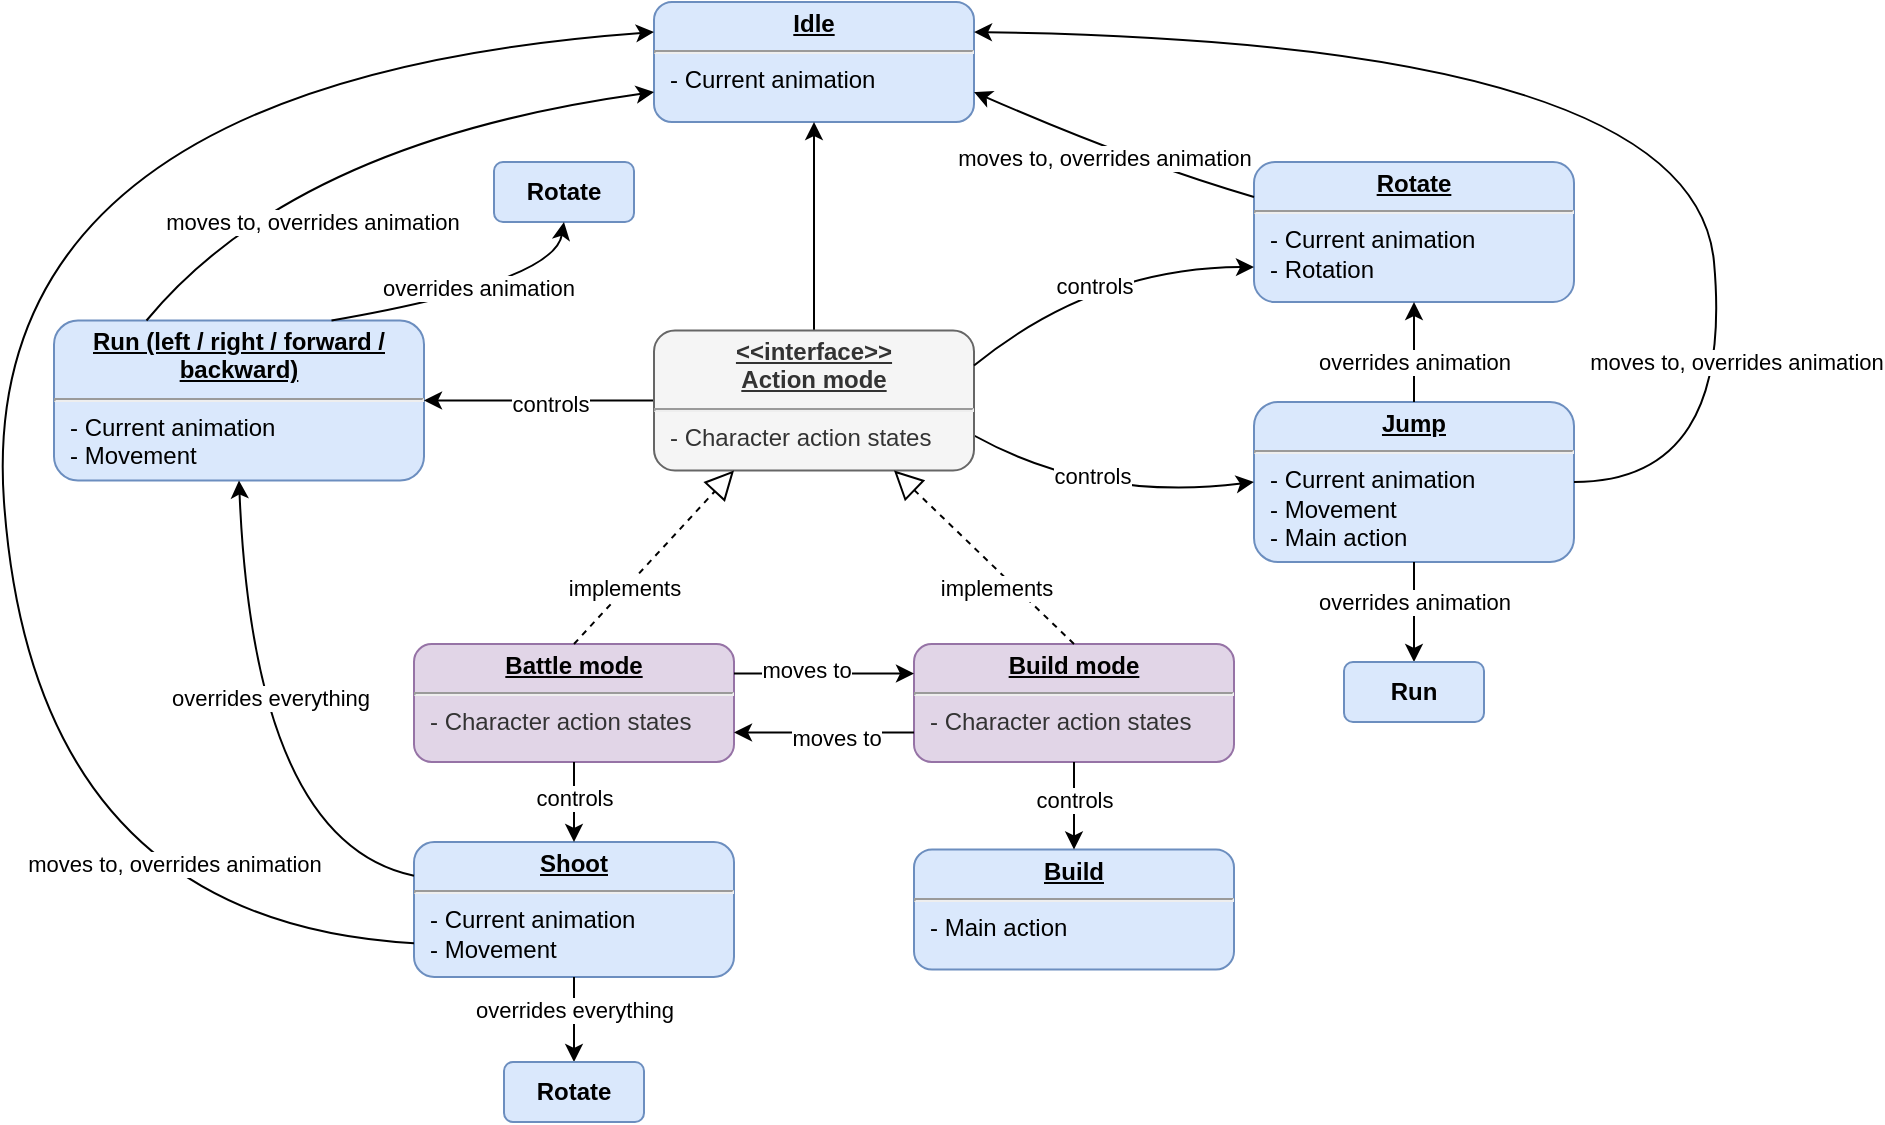 <mxfile version="21.2.8" type="device">
  <diagram name="Page-1" id="5MRyM1B4O86g6Z81Auo5">
    <mxGraphModel dx="1900" dy="629" grid="1" gridSize="10" guides="1" tooltips="1" connect="1" arrows="1" fold="1" page="1" pageScale="1" pageWidth="850" pageHeight="1100" math="0" shadow="0">
      <root>
        <mxCell id="0" />
        <mxCell id="1" parent="0" />
        <mxCell id="eRERa5Lsyu-r3MJ0AZSr-32" value="&lt;p style=&quot;margin:0px;margin-top:4px;text-align:center;text-decoration:underline;&quot;&gt;&lt;b&gt;Idle&lt;/b&gt;&lt;/p&gt;&lt;hr&gt;&lt;p style=&quot;margin:0px;margin-left:8px;&quot;&gt;- Current animation&lt;/p&gt;" style="verticalAlign=top;align=left;overflow=fill;fontSize=12;fontFamily=Helvetica;html=1;whiteSpace=wrap;fillColor=#dae8fc;strokeColor=#6c8ebf;rounded=1;" parent="1" vertex="1">
          <mxGeometry x="-50" y="270" width="160" height="60" as="geometry" />
        </mxCell>
        <mxCell id="eRERa5Lsyu-r3MJ0AZSr-34" value="&lt;p style=&quot;margin:0px;margin-top:4px;text-align:center;text-decoration:underline;&quot;&gt;&lt;b&gt;Battle mode&lt;/b&gt;&lt;/p&gt;&lt;hr&gt;&lt;p style=&quot;border-color: var(--border-color); color: rgb(51, 51, 51); margin: 0px 0px 0px 8px;&quot;&gt;- Character action states&lt;/p&gt;" style="verticalAlign=top;align=left;overflow=fill;fontSize=12;fontFamily=Helvetica;html=1;whiteSpace=wrap;fillColor=#e1d5e7;strokeColor=#9673a6;rounded=1;" parent="1" vertex="1">
          <mxGeometry x="-170" y="591" width="160" height="59" as="geometry" />
        </mxCell>
        <mxCell id="eRERa5Lsyu-r3MJ0AZSr-35" value="&lt;p style=&quot;margin:0px;margin-top:4px;text-align:center;text-decoration:underline;&quot;&gt;&lt;b&gt;Build mode&lt;/b&gt;&lt;/p&gt;&lt;hr&gt;&lt;p style=&quot;border-color: var(--border-color); color: rgb(51, 51, 51); margin: 0px 0px 0px 8px;&quot;&gt;- Character action states&lt;br&gt;&lt;/p&gt;" style="verticalAlign=top;align=left;overflow=fill;fontSize=12;fontFamily=Helvetica;html=1;whiteSpace=wrap;fillColor=#e1d5e7;strokeColor=#9673a6;rounded=1;" parent="1" vertex="1">
          <mxGeometry x="80" y="591" width="160" height="59" as="geometry" />
        </mxCell>
        <mxCell id="eRERa5Lsyu-r3MJ0AZSr-36" value="&lt;p style=&quot;margin:0px;margin-top:4px;text-align:center;text-decoration:underline;&quot;&gt;&lt;b&gt;Shoot&lt;/b&gt;&lt;/p&gt;&lt;hr&gt;&lt;p style=&quot;margin:0px;margin-left:8px;&quot;&gt;- Current animation&lt;/p&gt;&lt;p style=&quot;margin:0px;margin-left:8px;&quot;&gt;- Movement&lt;/p&gt;" style="verticalAlign=top;align=left;overflow=fill;fontSize=12;fontFamily=Helvetica;html=1;whiteSpace=wrap;fillColor=#dae8fc;strokeColor=#6c8ebf;rounded=1;" parent="1" vertex="1">
          <mxGeometry x="-170" y="690" width="160" height="67.5" as="geometry" />
        </mxCell>
        <mxCell id="eRERa5Lsyu-r3MJ0AZSr-37" value="" style="endArrow=classic;html=1;curved=1;exitX=1;exitY=0.25;exitDx=0;exitDy=0;entryX=0;entryY=0.25;entryDx=0;entryDy=0;" parent="1" source="eRERa5Lsyu-r3MJ0AZSr-34" target="eRERa5Lsyu-r3MJ0AZSr-35" edge="1">
          <mxGeometry width="50" height="50" relative="1" as="geometry">
            <mxPoint x="513" y="719" as="sourcePoint" />
            <mxPoint x="468" y="719" as="targetPoint" />
            <Array as="points" />
          </mxGeometry>
        </mxCell>
        <mxCell id="6G9NcQz7HSlMD-h52d53-18" value="moves to" style="edgeLabel;html=1;align=center;verticalAlign=middle;resizable=0;points=[];" vertex="1" connectable="0" parent="eRERa5Lsyu-r3MJ0AZSr-37">
          <mxGeometry x="-0.508" y="2" relative="1" as="geometry">
            <mxPoint x="14" as="offset" />
          </mxGeometry>
        </mxCell>
        <mxCell id="eRERa5Lsyu-r3MJ0AZSr-38" value="" style="endArrow=classic;html=1;curved=1;exitX=0;exitY=0.75;exitDx=0;exitDy=0;entryX=1;entryY=0.75;entryDx=0;entryDy=0;" parent="1" source="eRERa5Lsyu-r3MJ0AZSr-35" target="eRERa5Lsyu-r3MJ0AZSr-34" edge="1">
          <mxGeometry width="50" height="50" relative="1" as="geometry">
            <mxPoint x="10" y="618" as="sourcePoint" />
            <mxPoint x="75" y="618" as="targetPoint" />
            <Array as="points" />
          </mxGeometry>
        </mxCell>
        <mxCell id="6G9NcQz7HSlMD-h52d53-19" value="moves to" style="edgeLabel;html=1;align=center;verticalAlign=middle;resizable=0;points=[];" vertex="1" connectable="0" parent="eRERa5Lsyu-r3MJ0AZSr-38">
          <mxGeometry x="0.415" y="2" relative="1" as="geometry">
            <mxPoint x="24" as="offset" />
          </mxGeometry>
        </mxCell>
        <mxCell id="eRERa5Lsyu-r3MJ0AZSr-39" value="&lt;p style=&quot;margin:0px;margin-top:4px;text-align:center;text-decoration:underline;&quot;&gt;&lt;b&gt;Run (left / right / forward / backward)&lt;/b&gt;&lt;/p&gt;&lt;hr&gt;&lt;p style=&quot;margin:0px;margin-left:8px;&quot;&gt;- Current animation&lt;/p&gt;&lt;p style=&quot;margin:0px;margin-left:8px;&quot;&gt;- Movement&lt;/p&gt;" style="verticalAlign=top;align=left;overflow=fill;fontSize=12;fontFamily=Helvetica;html=1;whiteSpace=wrap;fillColor=#dae8fc;strokeColor=#6c8ebf;rounded=1;" parent="1" vertex="1">
          <mxGeometry x="-350" y="429.25" width="185" height="80" as="geometry" />
        </mxCell>
        <mxCell id="eRERa5Lsyu-r3MJ0AZSr-40" value="" style="endArrow=classic;html=1;curved=1;exitX=0;exitY=0.5;exitDx=0;exitDy=0;entryX=1;entryY=0.5;entryDx=0;entryDy=0;" parent="1" source="eRERa5Lsyu-r3MJ0AZSr-46" target="eRERa5Lsyu-r3MJ0AZSr-39" edge="1">
          <mxGeometry width="50" height="50" relative="1" as="geometry">
            <mxPoint x="160" y="652" as="sourcePoint" />
            <mxPoint x="95" y="652" as="targetPoint" />
            <Array as="points" />
          </mxGeometry>
        </mxCell>
        <mxCell id="6G9NcQz7HSlMD-h52d53-17" value="controls" style="edgeLabel;html=1;align=center;verticalAlign=middle;resizable=0;points=[];" vertex="1" connectable="0" parent="eRERa5Lsyu-r3MJ0AZSr-40">
          <mxGeometry x="0.354" y="2" relative="1" as="geometry">
            <mxPoint x="26" y="-1" as="offset" />
          </mxGeometry>
        </mxCell>
        <mxCell id="eRERa5Lsyu-r3MJ0AZSr-41" value="" style="endArrow=classic;html=1;curved=1;exitX=0.5;exitY=1;exitDx=0;exitDy=0;entryX=0.5;entryY=0;entryDx=0;entryDy=0;" parent="1" source="eRERa5Lsyu-r3MJ0AZSr-34" target="eRERa5Lsyu-r3MJ0AZSr-36" edge="1">
          <mxGeometry width="50" height="50" relative="1" as="geometry">
            <mxPoint x="240" y="669" as="sourcePoint" />
            <mxPoint x="240" y="731" as="targetPoint" />
            <Array as="points" />
          </mxGeometry>
        </mxCell>
        <mxCell id="6G9NcQz7HSlMD-h52d53-20" value="controls" style="edgeLabel;html=1;align=center;verticalAlign=middle;resizable=0;points=[];" vertex="1" connectable="0" parent="eRERa5Lsyu-r3MJ0AZSr-41">
          <mxGeometry x="-0.464" y="1" relative="1" as="geometry">
            <mxPoint x="-1" y="7" as="offset" />
          </mxGeometry>
        </mxCell>
        <mxCell id="eRERa5Lsyu-r3MJ0AZSr-42" value="" style="endArrow=classic;html=1;curved=1;exitX=0.5;exitY=0;exitDx=0;exitDy=0;entryX=0.5;entryY=1;entryDx=0;entryDy=0;" parent="1" source="eRERa5Lsyu-r3MJ0AZSr-46" target="eRERa5Lsyu-r3MJ0AZSr-32" edge="1">
          <mxGeometry width="50" height="50" relative="1" as="geometry">
            <mxPoint x="240" y="669" as="sourcePoint" />
            <mxPoint x="240" y="731" as="targetPoint" />
            <Array as="points" />
          </mxGeometry>
        </mxCell>
        <mxCell id="eRERa5Lsyu-r3MJ0AZSr-43" value="&lt;p style=&quot;margin:0px;margin-top:4px;text-align:center;text-decoration:underline;&quot;&gt;&lt;b&gt;Jump&lt;/b&gt;&lt;/p&gt;&lt;hr&gt;&lt;p style=&quot;margin:0px;margin-left:8px;&quot;&gt;- Current animation&lt;/p&gt;&lt;p style=&quot;margin:0px;margin-left:8px;&quot;&gt;- Movement&lt;/p&gt;&lt;p style=&quot;margin:0px;margin-left:8px;&quot;&gt;- Main action&lt;/p&gt;" style="verticalAlign=top;align=left;overflow=fill;fontSize=12;fontFamily=Helvetica;html=1;whiteSpace=wrap;fillColor=#dae8fc;strokeColor=#6c8ebf;rounded=1;" parent="1" vertex="1">
          <mxGeometry x="250" y="470" width="160" height="80" as="geometry" />
        </mxCell>
        <mxCell id="eRERa5Lsyu-r3MJ0AZSr-44" value="" style="endArrow=classic;html=1;curved=1;exitX=1;exitY=0.75;exitDx=0;exitDy=0;entryX=0;entryY=0.5;entryDx=0;entryDy=0;" parent="1" source="eRERa5Lsyu-r3MJ0AZSr-46" target="eRERa5Lsyu-r3MJ0AZSr-43" edge="1">
          <mxGeometry width="50" height="50" relative="1" as="geometry">
            <mxPoint x="200" y="669" as="sourcePoint" />
            <mxPoint x="99" y="741" as="targetPoint" />
            <Array as="points">
              <mxPoint x="170" y="520" />
            </Array>
          </mxGeometry>
        </mxCell>
        <mxCell id="6G9NcQz7HSlMD-h52d53-16" value="controls" style="edgeLabel;html=1;align=center;verticalAlign=middle;resizable=0;points=[];" vertex="1" connectable="0" parent="eRERa5Lsyu-r3MJ0AZSr-44">
          <mxGeometry x="-0.306" y="5" relative="1" as="geometry">
            <mxPoint x="11" y="-1" as="offset" />
          </mxGeometry>
        </mxCell>
        <mxCell id="eRERa5Lsyu-r3MJ0AZSr-46" value="&lt;p style=&quot;margin:0px;margin-top:4px;text-align:center;text-decoration:underline;&quot;&gt;&lt;b&gt;&amp;lt;&amp;lt;interface&amp;gt;&amp;gt;&lt;br&gt;Action mode&lt;/b&gt;&lt;/p&gt;&lt;hr&gt;&lt;p style=&quot;margin:0px;margin-left:8px;&quot;&gt;- Character action states&lt;/p&gt;" style="verticalAlign=top;align=left;overflow=fill;fontSize=12;fontFamily=Helvetica;html=1;whiteSpace=wrap;fillColor=#f5f5f5;strokeColor=#666666;rounded=1;fontColor=#333333;" parent="1" vertex="1">
          <mxGeometry x="-50" y="434.25" width="160" height="70" as="geometry" />
        </mxCell>
        <mxCell id="eRERa5Lsyu-r3MJ0AZSr-49" value="" style="endArrow=block;dashed=1;endFill=0;endSize=12;html=1;rounded=0;entryX=0.25;entryY=1;entryDx=0;entryDy=0;exitX=0.5;exitY=0;exitDx=0;exitDy=0;" parent="1" source="eRERa5Lsyu-r3MJ0AZSr-34" target="eRERa5Lsyu-r3MJ0AZSr-46" edge="1">
          <mxGeometry width="160" relative="1" as="geometry">
            <mxPoint x="20" y="611" as="sourcePoint" />
            <mxPoint x="180" y="611" as="targetPoint" />
          </mxGeometry>
        </mxCell>
        <mxCell id="6G9NcQz7HSlMD-h52d53-22" value="implements" style="edgeLabel;html=1;align=center;verticalAlign=middle;resizable=0;points=[];" vertex="1" connectable="0" parent="eRERa5Lsyu-r3MJ0AZSr-49">
          <mxGeometry x="-0.365" y="1" relative="1" as="geometry">
            <mxPoint as="offset" />
          </mxGeometry>
        </mxCell>
        <mxCell id="eRERa5Lsyu-r3MJ0AZSr-50" value="" style="endArrow=block;dashed=1;endFill=0;endSize=12;html=1;rounded=0;entryX=0.75;entryY=1;entryDx=0;entryDy=0;exitX=0.5;exitY=0;exitDx=0;exitDy=0;" parent="1" source="eRERa5Lsyu-r3MJ0AZSr-35" target="eRERa5Lsyu-r3MJ0AZSr-46" edge="1">
          <mxGeometry width="160" relative="1" as="geometry">
            <mxPoint x="-70" y="601" as="sourcePoint" />
            <mxPoint y="539" as="targetPoint" />
          </mxGeometry>
        </mxCell>
        <mxCell id="6G9NcQz7HSlMD-h52d53-21" value="implements" style="edgeLabel;html=1;align=center;verticalAlign=middle;resizable=0;points=[];" vertex="1" connectable="0" parent="eRERa5Lsyu-r3MJ0AZSr-50">
          <mxGeometry x="-0.348" relative="1" as="geometry">
            <mxPoint x="-10" as="offset" />
          </mxGeometry>
        </mxCell>
        <mxCell id="6G9NcQz7HSlMD-h52d53-1" value="" style="endArrow=classic;html=1;curved=1;exitX=0.25;exitY=0;exitDx=0;exitDy=0;entryX=0;entryY=0.75;entryDx=0;entryDy=0;" edge="1" parent="1" source="eRERa5Lsyu-r3MJ0AZSr-39" target="eRERa5Lsyu-r3MJ0AZSr-32">
          <mxGeometry width="50" height="50" relative="1" as="geometry">
            <mxPoint x="40" y="451" as="sourcePoint" />
            <mxPoint x="40" y="401" as="targetPoint" />
            <Array as="points">
              <mxPoint x="-230" y="340" />
            </Array>
          </mxGeometry>
        </mxCell>
        <mxCell id="6G9NcQz7HSlMD-h52d53-14" value="moves to, overrides animation" style="edgeLabel;html=1;align=center;verticalAlign=middle;resizable=0;points=[];" vertex="1" connectable="0" parent="6G9NcQz7HSlMD-h52d53-1">
          <mxGeometry x="0.06" y="-6" relative="1" as="geometry">
            <mxPoint x="-33" y="40" as="offset" />
          </mxGeometry>
        </mxCell>
        <mxCell id="6G9NcQz7HSlMD-h52d53-2" value="&lt;p style=&quot;margin:0px;margin-top:4px;text-align:center;text-decoration:underline;&quot;&gt;&lt;b&gt;Rotate&lt;/b&gt;&lt;/p&gt;&lt;hr&gt;&lt;p style=&quot;margin:0px;margin-left:8px;&quot;&gt;- Current animation&lt;/p&gt;&lt;p style=&quot;margin:0px;margin-left:8px;&quot;&gt;- Rotation&lt;/p&gt;" style="verticalAlign=top;align=left;overflow=fill;fontSize=12;fontFamily=Helvetica;html=1;whiteSpace=wrap;fillColor=#dae8fc;strokeColor=#6c8ebf;rounded=1;" vertex="1" parent="1">
          <mxGeometry x="250" y="350" width="160" height="70" as="geometry" />
        </mxCell>
        <mxCell id="6G9NcQz7HSlMD-h52d53-3" value="" style="endArrow=classic;html=1;curved=1;exitX=1;exitY=0.25;exitDx=0;exitDy=0;entryX=0;entryY=0.75;entryDx=0;entryDy=0;" edge="1" parent="1" source="eRERa5Lsyu-r3MJ0AZSr-46" target="6G9NcQz7HSlMD-h52d53-2">
          <mxGeometry width="50" height="50" relative="1" as="geometry">
            <mxPoint x="120" y="495" as="sourcePoint" />
            <mxPoint x="250" y="550" as="targetPoint" />
            <Array as="points">
              <mxPoint x="170" y="403" />
            </Array>
          </mxGeometry>
        </mxCell>
        <mxCell id="6G9NcQz7HSlMD-h52d53-15" value="controls" style="edgeLabel;html=1;align=center;verticalAlign=middle;resizable=0;points=[];" vertex="1" connectable="0" parent="6G9NcQz7HSlMD-h52d53-3">
          <mxGeometry x="-0.012" y="-9" relative="1" as="geometry">
            <mxPoint as="offset" />
          </mxGeometry>
        </mxCell>
        <mxCell id="6G9NcQz7HSlMD-h52d53-4" value="" style="endArrow=classic;html=1;curved=1;exitX=0;exitY=0.75;exitDx=0;exitDy=0;entryX=0;entryY=0.25;entryDx=0;entryDy=0;" edge="1" parent="1" source="eRERa5Lsyu-r3MJ0AZSr-36" target="eRERa5Lsyu-r3MJ0AZSr-32">
          <mxGeometry width="50" height="50" relative="1" as="geometry">
            <mxPoint x="-197" y="439" as="sourcePoint" />
            <mxPoint x="-40" y="350" as="targetPoint" />
            <Array as="points">
              <mxPoint x="-360" y="730" />
              <mxPoint x="-390" y="310" />
            </Array>
          </mxGeometry>
        </mxCell>
        <mxCell id="6G9NcQz7HSlMD-h52d53-11" value="moves to, overrides animation" style="edgeLabel;html=1;align=center;verticalAlign=middle;resizable=0;points=[];" vertex="1" connectable="0" parent="6G9NcQz7HSlMD-h52d53-4">
          <mxGeometry x="-0.188" relative="1" as="geometry">
            <mxPoint x="84" y="166" as="offset" />
          </mxGeometry>
        </mxCell>
        <mxCell id="6G9NcQz7HSlMD-h52d53-5" value="" style="endArrow=classic;html=1;curved=1;entryX=1;entryY=0.75;entryDx=0;entryDy=0;exitX=0;exitY=0.25;exitDx=0;exitDy=0;" edge="1" parent="1" source="6G9NcQz7HSlMD-h52d53-2" target="eRERa5Lsyu-r3MJ0AZSr-32">
          <mxGeometry width="50" height="50" relative="1" as="geometry">
            <mxPoint x="220" y="370" as="sourcePoint" />
            <mxPoint x="260" y="400" as="targetPoint" />
            <Array as="points">
              <mxPoint x="190" y="350" />
            </Array>
          </mxGeometry>
        </mxCell>
        <mxCell id="6G9NcQz7HSlMD-h52d53-13" value="moves to, overrides animation" style="edgeLabel;html=1;align=center;verticalAlign=middle;resizable=0;points=[];" vertex="1" connectable="0" parent="6G9NcQz7HSlMD-h52d53-5">
          <mxGeometry x="0.034" y="4" relative="1" as="geometry">
            <mxPoint as="offset" />
          </mxGeometry>
        </mxCell>
        <mxCell id="6G9NcQz7HSlMD-h52d53-6" value="" style="endArrow=classic;html=1;curved=1;exitX=1;exitY=0.5;exitDx=0;exitDy=0;entryX=1;entryY=0.25;entryDx=0;entryDy=0;" edge="1" parent="1" source="eRERa5Lsyu-r3MJ0AZSr-43" target="eRERa5Lsyu-r3MJ0AZSr-32">
          <mxGeometry width="50" height="50" relative="1" as="geometry">
            <mxPoint x="120" y="509" as="sourcePoint" />
            <mxPoint x="180" y="280" as="targetPoint" />
            <Array as="points">
              <mxPoint x="490" y="510" />
              <mxPoint x="470" y="290" />
            </Array>
          </mxGeometry>
        </mxCell>
        <mxCell id="6G9NcQz7HSlMD-h52d53-12" value="moves to, overrides animation" style="edgeLabel;html=1;align=center;verticalAlign=middle;resizable=0;points=[];" vertex="1" connectable="0" parent="6G9NcQz7HSlMD-h52d53-6">
          <mxGeometry x="-0.371" y="1" relative="1" as="geometry">
            <mxPoint x="13" y="67" as="offset" />
          </mxGeometry>
        </mxCell>
        <mxCell id="6G9NcQz7HSlMD-h52d53-7" value="" style="endArrow=classic;html=1;curved=1;exitX=0;exitY=0.25;exitDx=0;exitDy=0;entryX=0.5;entryY=1;entryDx=0;entryDy=0;" edge="1" parent="1" source="eRERa5Lsyu-r3MJ0AZSr-36" target="eRERa5Lsyu-r3MJ0AZSr-39">
          <mxGeometry width="50" height="50" relative="1" as="geometry">
            <mxPoint x="-197" y="439" as="sourcePoint" />
            <mxPoint x="-40" y="365" as="targetPoint" />
            <Array as="points">
              <mxPoint x="-250" y="690" />
            </Array>
          </mxGeometry>
        </mxCell>
        <mxCell id="6G9NcQz7HSlMD-h52d53-8" value="overrides everything" style="edgeLabel;html=1;align=center;verticalAlign=middle;resizable=0;points=[];" vertex="1" connectable="0" parent="6G9NcQz7HSlMD-h52d53-7">
          <mxGeometry x="0.127" y="-17" relative="1" as="geometry">
            <mxPoint x="-6" y="-5" as="offset" />
          </mxGeometry>
        </mxCell>
        <mxCell id="6G9NcQz7HSlMD-h52d53-9" value="" style="endArrow=classic;html=1;curved=1;exitX=0.5;exitY=0;exitDx=0;exitDy=0;entryX=0.5;entryY=1;entryDx=0;entryDy=0;" edge="1" parent="1" source="eRERa5Lsyu-r3MJ0AZSr-43" target="6G9NcQz7HSlMD-h52d53-2">
          <mxGeometry width="50" height="50" relative="1" as="geometry">
            <mxPoint x="-150" y="767" as="sourcePoint" />
            <mxPoint x="-197" y="519" as="targetPoint" />
            <Array as="points" />
          </mxGeometry>
        </mxCell>
        <mxCell id="6G9NcQz7HSlMD-h52d53-10" value="overrides animation" style="edgeLabel;html=1;align=center;verticalAlign=middle;resizable=0;points=[];" vertex="1" connectable="0" parent="6G9NcQz7HSlMD-h52d53-9">
          <mxGeometry x="0.127" y="-17" relative="1" as="geometry">
            <mxPoint x="-17" y="8" as="offset" />
          </mxGeometry>
        </mxCell>
        <mxCell id="6G9NcQz7HSlMD-h52d53-26" value="&lt;b&gt;Rotate&lt;/b&gt;" style="rounded=1;whiteSpace=wrap;html=1;fillColor=#dae8fc;strokeColor=#6c8ebf;" vertex="1" parent="1">
          <mxGeometry x="-130" y="350" width="70" height="30" as="geometry" />
        </mxCell>
        <mxCell id="6G9NcQz7HSlMD-h52d53-27" value="" style="endArrow=classic;html=1;curved=1;exitX=0.75;exitY=0;exitDx=0;exitDy=0;entryX=0.5;entryY=1;entryDx=0;entryDy=0;" edge="1" parent="1" source="eRERa5Lsyu-r3MJ0AZSr-39" target="6G9NcQz7HSlMD-h52d53-26">
          <mxGeometry width="50" height="50" relative="1" as="geometry">
            <mxPoint x="340" y="480" as="sourcePoint" />
            <mxPoint x="340" y="430" as="targetPoint" />
            <Array as="points">
              <mxPoint x="-100" y="410" />
            </Array>
          </mxGeometry>
        </mxCell>
        <mxCell id="6G9NcQz7HSlMD-h52d53-28" value="overrides animation" style="edgeLabel;html=1;align=center;verticalAlign=middle;resizable=0;points=[];" vertex="1" connectable="0" parent="6G9NcQz7HSlMD-h52d53-27">
          <mxGeometry x="0.127" y="-17" relative="1" as="geometry">
            <mxPoint x="-10" y="-19" as="offset" />
          </mxGeometry>
        </mxCell>
        <mxCell id="6G9NcQz7HSlMD-h52d53-29" value="" style="endArrow=classic;html=1;curved=1;exitX=0.5;exitY=1;exitDx=0;exitDy=0;entryX=0.5;entryY=0;entryDx=0;entryDy=0;" edge="1" target="6G9NcQz7HSlMD-h52d53-31" parent="1" source="eRERa5Lsyu-r3MJ0AZSr-43">
          <mxGeometry width="50" height="50" relative="1" as="geometry">
            <mxPoint x="480" y="709" as="sourcePoint" />
            <mxPoint x="981" y="710" as="targetPoint" />
            <Array as="points" />
          </mxGeometry>
        </mxCell>
        <mxCell id="6G9NcQz7HSlMD-h52d53-30" value="overrides animation" style="edgeLabel;html=1;align=center;verticalAlign=middle;resizable=0;points=[];" vertex="1" connectable="0" parent="6G9NcQz7HSlMD-h52d53-29">
          <mxGeometry x="0.127" y="-17" relative="1" as="geometry">
            <mxPoint x="17" y="-8" as="offset" />
          </mxGeometry>
        </mxCell>
        <mxCell id="6G9NcQz7HSlMD-h52d53-31" value="&lt;b&gt;Run&lt;/b&gt;" style="rounded=1;whiteSpace=wrap;html=1;fillColor=#dae8fc;strokeColor=#6c8ebf;" vertex="1" parent="1">
          <mxGeometry x="295" y="600" width="70" height="30" as="geometry" />
        </mxCell>
        <mxCell id="6G9NcQz7HSlMD-h52d53-32" value="" style="endArrow=classic;html=1;curved=1;exitX=0.5;exitY=1;exitDx=0;exitDy=0;entryX=0.5;entryY=0;entryDx=0;entryDy=0;" edge="1" target="6G9NcQz7HSlMD-h52d53-34" parent="1" source="eRERa5Lsyu-r3MJ0AZSr-36">
          <mxGeometry width="50" height="50" relative="1" as="geometry">
            <mxPoint x="105" y="757.5" as="sourcePoint" />
            <mxPoint x="756" y="917.5" as="targetPoint" />
            <Array as="points" />
          </mxGeometry>
        </mxCell>
        <mxCell id="6G9NcQz7HSlMD-h52d53-33" value="overrides everything" style="edgeLabel;html=1;align=center;verticalAlign=middle;resizable=0;points=[];" vertex="1" connectable="0" parent="6G9NcQz7HSlMD-h52d53-32">
          <mxGeometry x="0.127" y="-17" relative="1" as="geometry">
            <mxPoint x="17" y="-8" as="offset" />
          </mxGeometry>
        </mxCell>
        <mxCell id="6G9NcQz7HSlMD-h52d53-34" value="&lt;b&gt;Rotate&lt;/b&gt;" style="rounded=1;whiteSpace=wrap;html=1;fillColor=#dae8fc;strokeColor=#6c8ebf;" vertex="1" parent="1">
          <mxGeometry x="-125" y="800" width="70" height="30" as="geometry" />
        </mxCell>
        <mxCell id="6G9NcQz7HSlMD-h52d53-36" value="&lt;p style=&quot;margin:0px;margin-top:4px;text-align:center;text-decoration:underline;&quot;&gt;&lt;b&gt;Build&lt;/b&gt;&lt;/p&gt;&lt;hr&gt;&lt;p style=&quot;margin:0px;margin-left:8px;&quot;&gt;- Main action&lt;/p&gt;" style="verticalAlign=top;align=left;overflow=fill;fontSize=12;fontFamily=Helvetica;html=1;whiteSpace=wrap;fillColor=#dae8fc;strokeColor=#6c8ebf;rounded=1;" vertex="1" parent="1">
          <mxGeometry x="80" y="693.75" width="160" height="60" as="geometry" />
        </mxCell>
        <mxCell id="6G9NcQz7HSlMD-h52d53-37" value="" style="endArrow=classic;html=1;curved=1;exitX=0.5;exitY=1;exitDx=0;exitDy=0;entryX=0.5;entryY=0;entryDx=0;entryDy=0;" edge="1" parent="1" source="eRERa5Lsyu-r3MJ0AZSr-35" target="6G9NcQz7HSlMD-h52d53-36">
          <mxGeometry width="50" height="50" relative="1" as="geometry">
            <mxPoint x="-80" y="660" as="sourcePoint" />
            <mxPoint x="-80" y="700" as="targetPoint" />
            <Array as="points" />
          </mxGeometry>
        </mxCell>
        <mxCell id="6G9NcQz7HSlMD-h52d53-38" value="controls" style="edgeLabel;html=1;align=center;verticalAlign=middle;resizable=0;points=[];" vertex="1" connectable="0" parent="6G9NcQz7HSlMD-h52d53-37">
          <mxGeometry x="-0.464" y="1" relative="1" as="geometry">
            <mxPoint x="-1" y="7" as="offset" />
          </mxGeometry>
        </mxCell>
      </root>
    </mxGraphModel>
  </diagram>
</mxfile>
